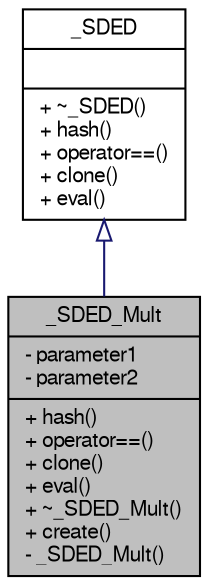 digraph "_SDED_Mult"
{
  edge [fontname="FreeSans",fontsize="10",labelfontname="FreeSans",labelfontsize="10"];
  node [fontname="FreeSans",fontsize="10",shape=record];
  Node1 [label="{_SDED_Mult\n|- parameter1\l- parameter2\l|+ hash()\l+ operator==()\l+ clone()\l+ eval()\l+ ~_SDED_Mult()\l+ create()\l- _SDED_Mult()\l}",height=0.2,width=0.4,color="black", fillcolor="grey75", style="filled" fontcolor="black"];
  Node2 -> Node1 [dir="back",color="midnightblue",fontsize="10",style="solid",arrowtail="onormal",fontname="FreeSans"];
  Node2 [label="{_SDED\n||+ ~_SDED()\l+ hash()\l+ operator==()\l+ clone()\l+ eval()\l}",height=0.2,width=0.4,color="black", fillcolor="white", style="filled",URL="$class__SDED.html"];
}
